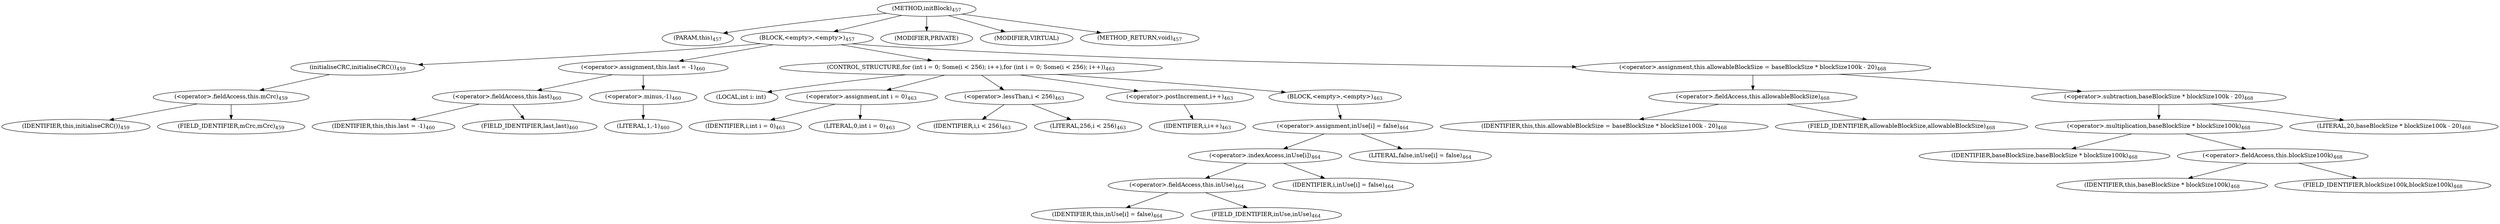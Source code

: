 digraph "initBlock" {  
"1426" [label = <(METHOD,initBlock)<SUB>457</SUB>> ]
"1427" [label = <(PARAM,this)<SUB>457</SUB>> ]
"1428" [label = <(BLOCK,&lt;empty&gt;,&lt;empty&gt;)<SUB>457</SUB>> ]
"1429" [label = <(initialiseCRC,initialiseCRC())<SUB>459</SUB>> ]
"1430" [label = <(&lt;operator&gt;.fieldAccess,this.mCrc)<SUB>459</SUB>> ]
"1431" [label = <(IDENTIFIER,this,initialiseCRC())<SUB>459</SUB>> ]
"1432" [label = <(FIELD_IDENTIFIER,mCrc,mCrc)<SUB>459</SUB>> ]
"1433" [label = <(&lt;operator&gt;.assignment,this.last = -1)<SUB>460</SUB>> ]
"1434" [label = <(&lt;operator&gt;.fieldAccess,this.last)<SUB>460</SUB>> ]
"1435" [label = <(IDENTIFIER,this,this.last = -1)<SUB>460</SUB>> ]
"1436" [label = <(FIELD_IDENTIFIER,last,last)<SUB>460</SUB>> ]
"1437" [label = <(&lt;operator&gt;.minus,-1)<SUB>460</SUB>> ]
"1438" [label = <(LITERAL,1,-1)<SUB>460</SUB>> ]
"1439" [label = <(CONTROL_STRUCTURE,for (int i = 0; Some(i &lt; 256); i++),for (int i = 0; Some(i &lt; 256); i++))<SUB>463</SUB>> ]
"1440" [label = <(LOCAL,int i: int)> ]
"1441" [label = <(&lt;operator&gt;.assignment,int i = 0)<SUB>463</SUB>> ]
"1442" [label = <(IDENTIFIER,i,int i = 0)<SUB>463</SUB>> ]
"1443" [label = <(LITERAL,0,int i = 0)<SUB>463</SUB>> ]
"1444" [label = <(&lt;operator&gt;.lessThan,i &lt; 256)<SUB>463</SUB>> ]
"1445" [label = <(IDENTIFIER,i,i &lt; 256)<SUB>463</SUB>> ]
"1446" [label = <(LITERAL,256,i &lt; 256)<SUB>463</SUB>> ]
"1447" [label = <(&lt;operator&gt;.postIncrement,i++)<SUB>463</SUB>> ]
"1448" [label = <(IDENTIFIER,i,i++)<SUB>463</SUB>> ]
"1449" [label = <(BLOCK,&lt;empty&gt;,&lt;empty&gt;)<SUB>463</SUB>> ]
"1450" [label = <(&lt;operator&gt;.assignment,inUse[i] = false)<SUB>464</SUB>> ]
"1451" [label = <(&lt;operator&gt;.indexAccess,inUse[i])<SUB>464</SUB>> ]
"1452" [label = <(&lt;operator&gt;.fieldAccess,this.inUse)<SUB>464</SUB>> ]
"1453" [label = <(IDENTIFIER,this,inUse[i] = false)<SUB>464</SUB>> ]
"1454" [label = <(FIELD_IDENTIFIER,inUse,inUse)<SUB>464</SUB>> ]
"1455" [label = <(IDENTIFIER,i,inUse[i] = false)<SUB>464</SUB>> ]
"1456" [label = <(LITERAL,false,inUse[i] = false)<SUB>464</SUB>> ]
"1457" [label = <(&lt;operator&gt;.assignment,this.allowableBlockSize = baseBlockSize * blockSize100k - 20)<SUB>468</SUB>> ]
"1458" [label = <(&lt;operator&gt;.fieldAccess,this.allowableBlockSize)<SUB>468</SUB>> ]
"1459" [label = <(IDENTIFIER,this,this.allowableBlockSize = baseBlockSize * blockSize100k - 20)<SUB>468</SUB>> ]
"1460" [label = <(FIELD_IDENTIFIER,allowableBlockSize,allowableBlockSize)<SUB>468</SUB>> ]
"1461" [label = <(&lt;operator&gt;.subtraction,baseBlockSize * blockSize100k - 20)<SUB>468</SUB>> ]
"1462" [label = <(&lt;operator&gt;.multiplication,baseBlockSize * blockSize100k)<SUB>468</SUB>> ]
"1463" [label = <(IDENTIFIER,baseBlockSize,baseBlockSize * blockSize100k)<SUB>468</SUB>> ]
"1464" [label = <(&lt;operator&gt;.fieldAccess,this.blockSize100k)<SUB>468</SUB>> ]
"1465" [label = <(IDENTIFIER,this,baseBlockSize * blockSize100k)<SUB>468</SUB>> ]
"1466" [label = <(FIELD_IDENTIFIER,blockSize100k,blockSize100k)<SUB>468</SUB>> ]
"1467" [label = <(LITERAL,20,baseBlockSize * blockSize100k - 20)<SUB>468</SUB>> ]
"1468" [label = <(MODIFIER,PRIVATE)> ]
"1469" [label = <(MODIFIER,VIRTUAL)> ]
"1470" [label = <(METHOD_RETURN,void)<SUB>457</SUB>> ]
  "1426" -> "1427" 
  "1426" -> "1428" 
  "1426" -> "1468" 
  "1426" -> "1469" 
  "1426" -> "1470" 
  "1428" -> "1429" 
  "1428" -> "1433" 
  "1428" -> "1439" 
  "1428" -> "1457" 
  "1429" -> "1430" 
  "1430" -> "1431" 
  "1430" -> "1432" 
  "1433" -> "1434" 
  "1433" -> "1437" 
  "1434" -> "1435" 
  "1434" -> "1436" 
  "1437" -> "1438" 
  "1439" -> "1440" 
  "1439" -> "1441" 
  "1439" -> "1444" 
  "1439" -> "1447" 
  "1439" -> "1449" 
  "1441" -> "1442" 
  "1441" -> "1443" 
  "1444" -> "1445" 
  "1444" -> "1446" 
  "1447" -> "1448" 
  "1449" -> "1450" 
  "1450" -> "1451" 
  "1450" -> "1456" 
  "1451" -> "1452" 
  "1451" -> "1455" 
  "1452" -> "1453" 
  "1452" -> "1454" 
  "1457" -> "1458" 
  "1457" -> "1461" 
  "1458" -> "1459" 
  "1458" -> "1460" 
  "1461" -> "1462" 
  "1461" -> "1467" 
  "1462" -> "1463" 
  "1462" -> "1464" 
  "1464" -> "1465" 
  "1464" -> "1466" 
}
